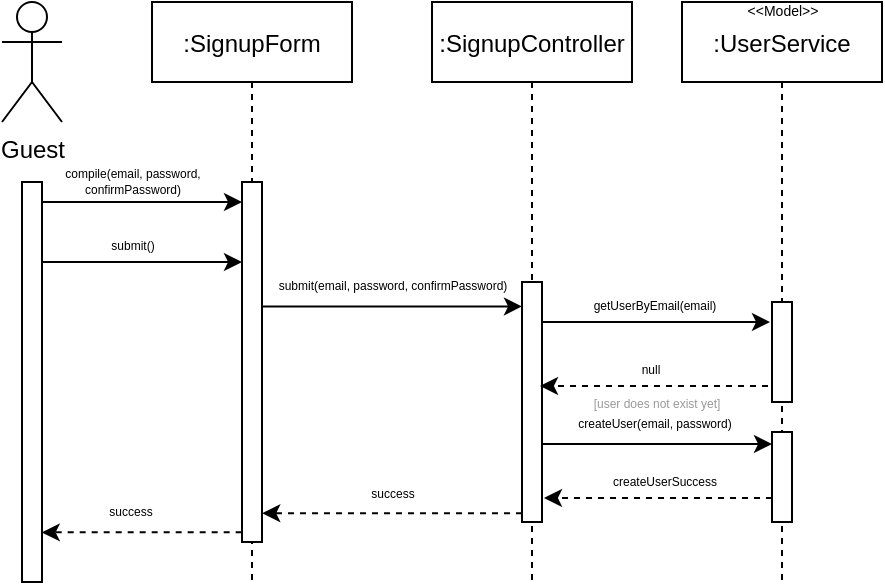 <mxfile version="16.1.2" type="device" pages="4"><diagram id="kgpKYQtTHZ0yAKxKKP6v" name="Registrazione"><mxGraphModel dx="823" dy="529" grid="1" gridSize="10" guides="1" tooltips="1" connect="1" arrows="1" fold="1" page="1" pageScale="1" pageWidth="850" pageHeight="1100" math="0" shadow="0"><root><mxCell id="0"/><mxCell id="1" parent="0"/><mxCell id="3nuBFxr9cyL0pnOWT2aG-1" value=":SignupForm" style="shape=umlLifeline;perimeter=lifelinePerimeter;container=1;collapsible=0;recursiveResize=0;rounded=0;shadow=0;strokeWidth=1;" parent="1" vertex="1"><mxGeometry x="160" y="70" width="100" height="290" as="geometry"/></mxCell><mxCell id="3nuBFxr9cyL0pnOWT2aG-2" value="" style="points=[];perimeter=orthogonalPerimeter;rounded=0;shadow=0;strokeWidth=1;" parent="3nuBFxr9cyL0pnOWT2aG-1" vertex="1"><mxGeometry x="45" y="90" width="10" height="180" as="geometry"/></mxCell><mxCell id="XU13uXAGOoX5f1a4LfuX-1" value="Guest" style="shape=umlActor;verticalLabelPosition=bottom;verticalAlign=top;html=1;outlineConnect=0;" parent="1" vertex="1"><mxGeometry x="85" y="70" width="30" height="60" as="geometry"/></mxCell><mxCell id="XU13uXAGOoX5f1a4LfuX-6" style="edgeStyle=orthogonalEdgeStyle;rounded=0;orthogonalLoop=1;jettySize=auto;html=1;" parent="1" source="XU13uXAGOoX5f1a4LfuX-3" target="3nuBFxr9cyL0pnOWT2aG-2" edge="1"><mxGeometry relative="1" as="geometry"><mxPoint x="205" y="170" as="targetPoint"/><Array as="points"><mxPoint x="180" y="170"/><mxPoint x="180" y="170"/></Array></mxGeometry></mxCell><mxCell id="XU13uXAGOoX5f1a4LfuX-3" value="" style="points=[];perimeter=orthogonalPerimeter;rounded=0;shadow=0;strokeWidth=1;" parent="1" vertex="1"><mxGeometry x="95" y="160" width="10" height="200" as="geometry"/></mxCell><mxCell id="XU13uXAGOoX5f1a4LfuX-16" value=":SignupController" style="shape=umlLifeline;perimeter=lifelinePerimeter;container=1;collapsible=0;recursiveResize=0;rounded=0;shadow=0;strokeWidth=1;" parent="1" vertex="1"><mxGeometry x="300" y="70" width="100" height="290" as="geometry"/></mxCell><mxCell id="XU13uXAGOoX5f1a4LfuX-17" value="" style="points=[];perimeter=orthogonalPerimeter;rounded=0;shadow=0;strokeWidth=1;" parent="XU13uXAGOoX5f1a4LfuX-16" vertex="1"><mxGeometry x="45" y="140" width="10" height="120" as="geometry"/></mxCell><mxCell id="XU13uXAGOoX5f1a4LfuX-20" value="submit(email, password, confirmPassword)" style="text;html=1;align=center;verticalAlign=middle;resizable=0;points=[];autosize=1;strokeColor=none;fillColor=none;fontSize=6;" parent="XU13uXAGOoX5f1a4LfuX-16" vertex="1"><mxGeometry x="-85" y="137.21" width="130" height="10" as="geometry"/></mxCell><mxCell id="XU13uXAGOoX5f1a4LfuX-19" style="edgeStyle=orthogonalEdgeStyle;rounded=0;orthogonalLoop=1;jettySize=auto;html=1;fontSize=6;" parent="XU13uXAGOoX5f1a4LfuX-16" edge="1"><mxGeometry relative="1" as="geometry"><mxPoint x="-85" y="152.239" as="sourcePoint"/><mxPoint x="45" y="152.21" as="targetPoint"/><Array as="points"><mxPoint x="45" y="152.21"/></Array></mxGeometry></mxCell><mxCell id="XU13uXAGOoX5f1a4LfuX-8" value="compile(email, password, &lt;br&gt;confirmPassword)" style="text;html=1;align=center;verticalAlign=middle;resizable=0;points=[];autosize=1;strokeColor=none;fillColor=none;fontSize=6;" parent="1" vertex="1"><mxGeometry x="110" y="150" width="80" height="20" as="geometry"/></mxCell><mxCell id="XU13uXAGOoX5f1a4LfuX-21" value="submit()" style="text;html=1;align=center;verticalAlign=middle;resizable=0;points=[];autosize=1;strokeColor=none;fillColor=none;fontSize=6;" parent="1" vertex="1"><mxGeometry x="130" y="187" width="40" height="10" as="geometry"/></mxCell><mxCell id="XU13uXAGOoX5f1a4LfuX-22" style="edgeStyle=orthogonalEdgeStyle;rounded=0;orthogonalLoop=1;jettySize=auto;html=1;" parent="1" edge="1"><mxGeometry relative="1" as="geometry"><mxPoint x="105" y="200.029" as="sourcePoint"/><mxPoint x="205" y="200.029" as="targetPoint"/><Array as="points"><mxPoint x="180" y="200"/><mxPoint x="180" y="200"/></Array></mxGeometry></mxCell><mxCell id="XU13uXAGOoX5f1a4LfuX-23" value=":UserService" style="shape=umlLifeline;perimeter=lifelinePerimeter;container=1;collapsible=0;recursiveResize=0;rounded=0;shadow=0;strokeWidth=1;" parent="1" vertex="1"><mxGeometry x="425" y="70" width="100" height="290" as="geometry"/></mxCell><mxCell id="XU13uXAGOoX5f1a4LfuX-24" value="" style="points=[];perimeter=orthogonalPerimeter;rounded=0;shadow=0;strokeWidth=1;" parent="XU13uXAGOoX5f1a4LfuX-23" vertex="1"><mxGeometry x="45" y="150" width="10" height="50" as="geometry"/></mxCell><mxCell id="XU13uXAGOoX5f1a4LfuX-36" value="createUserSuccess" style="text;html=1;align=center;verticalAlign=middle;resizable=0;points=[];autosize=1;strokeColor=none;fillColor=none;fontSize=6;" parent="XU13uXAGOoX5f1a4LfuX-23" vertex="1"><mxGeometry x="-44" y="235" width="70" height="10" as="geometry"/></mxCell><mxCell id="3rA_b57xC2vay0jaqfWd-1" value="&amp;lt;&amp;lt;Model&amp;gt;&amp;gt;" style="text;html=1;align=center;verticalAlign=middle;resizable=0;points=[];autosize=1;strokeColor=none;fillColor=none;fontSize=7;" parent="XU13uXAGOoX5f1a4LfuX-23" vertex="1"><mxGeometry x="25" width="50" height="10" as="geometry"/></mxCell><mxCell id="HPeHNssisVWxHyyhzhR6-2" value="" style="points=[];perimeter=orthogonalPerimeter;rounded=0;shadow=0;strokeWidth=1;" vertex="1" parent="XU13uXAGOoX5f1a4LfuX-23"><mxGeometry x="45" y="215" width="10" height="45" as="geometry"/></mxCell><mxCell id="XU13uXAGOoX5f1a4LfuX-27" style="edgeStyle=orthogonalEdgeStyle;rounded=0;orthogonalLoop=1;jettySize=auto;html=1;fontSize=6;" parent="1" source="XU13uXAGOoX5f1a4LfuX-17" edge="1"><mxGeometry relative="1" as="geometry"><mxPoint x="469" y="230" as="targetPoint"/><Array as="points"><mxPoint x="469" y="230"/></Array></mxGeometry></mxCell><mxCell id="XU13uXAGOoX5f1a4LfuX-28" value="getUserByEmail(email)" style="text;html=1;align=center;verticalAlign=middle;resizable=0;points=[];autosize=1;strokeColor=none;fillColor=none;fontSize=6;" parent="1" vertex="1"><mxGeometry x="371" y="217" width="80" height="10" as="geometry"/></mxCell><mxCell id="XU13uXAGOoX5f1a4LfuX-29" style="edgeStyle=orthogonalEdgeStyle;rounded=0;orthogonalLoop=1;jettySize=auto;html=1;fontSize=6;dashed=1;" parent="1" edge="1"><mxGeometry relative="1" as="geometry"><mxPoint x="468" y="262.029" as="sourcePoint"/><mxPoint x="354" y="262" as="targetPoint"/><Array as="points"><mxPoint x="354" y="262"/></Array></mxGeometry></mxCell><mxCell id="XU13uXAGOoX5f1a4LfuX-30" value="null" style="text;html=1;align=center;verticalAlign=middle;resizable=0;points=[];autosize=1;strokeColor=none;fillColor=none;fontSize=6;" parent="1" vertex="1"><mxGeometry x="399" y="249" width="20" height="10" as="geometry"/></mxCell><mxCell id="XU13uXAGOoX5f1a4LfuX-31" style="edgeStyle=orthogonalEdgeStyle;rounded=0;orthogonalLoop=1;jettySize=auto;html=1;fontSize=6;" parent="1" edge="1" target="HPeHNssisVWxHyyhzhR6-2"><mxGeometry relative="1" as="geometry"><Array as="points"><mxPoint x="440" y="291"/><mxPoint x="440" y="291"/></Array><mxPoint x="355" y="291" as="sourcePoint"/><mxPoint x="471.0" y="291" as="targetPoint"/></mxGeometry></mxCell><mxCell id="XU13uXAGOoX5f1a4LfuX-32" value="createUser(email, password)" style="text;html=1;align=center;verticalAlign=middle;resizable=0;points=[];autosize=1;strokeColor=none;fillColor=none;fontSize=6;" parent="1" vertex="1"><mxGeometry x="366" y="276" width="90" height="10" as="geometry"/></mxCell><mxCell id="XU13uXAGOoX5f1a4LfuX-35" style="edgeStyle=orthogonalEdgeStyle;rounded=0;orthogonalLoop=1;jettySize=auto;html=1;fontSize=6;dashed=1;" parent="1" edge="1" source="HPeHNssisVWxHyyhzhR6-2"><mxGeometry relative="1" as="geometry"><mxPoint x="356" y="318" as="targetPoint"/><Array as="points"><mxPoint x="440" y="318"/><mxPoint x="440" y="318"/></Array><mxPoint x="470" y="318" as="sourcePoint"/></mxGeometry></mxCell><mxCell id="XU13uXAGOoX5f1a4LfuX-37" style="edgeStyle=orthogonalEdgeStyle;rounded=0;orthogonalLoop=1;jettySize=auto;html=1;entryX=1.012;entryY=0.859;entryDx=0;entryDy=0;entryPerimeter=0;dashed=1;fontSize=6;" parent="1" edge="1"><mxGeometry relative="1" as="geometry"><Array as="points"><mxPoint x="310" y="326"/></Array><mxPoint x="345" y="325.619" as="sourcePoint"/><mxPoint x="215.12" y="325.62" as="targetPoint"/></mxGeometry></mxCell><mxCell id="XU13uXAGOoX5f1a4LfuX-38" value="success" style="text;html=1;align=center;verticalAlign=middle;resizable=0;points=[];autosize=1;strokeColor=none;fillColor=none;fontSize=6;" parent="1" vertex="1"><mxGeometry x="260" y="311" width="40" height="10" as="geometry"/></mxCell><mxCell id="XU13uXAGOoX5f1a4LfuX-39" value="[user does not exist yet]" style="text;html=1;align=center;verticalAlign=middle;resizable=0;points=[];autosize=1;strokeColor=none;fillColor=none;fontSize=6;fontColor=#999999;" parent="1" vertex="1"><mxGeometry x="372" y="266" width="80" height="10" as="geometry"/></mxCell><mxCell id="XU13uXAGOoX5f1a4LfuX-40" style="edgeStyle=orthogonalEdgeStyle;rounded=0;orthogonalLoop=1;jettySize=auto;html=1;dashed=1;fontSize=6;entryX=0.988;entryY=0.876;entryDx=0;entryDy=0;entryPerimeter=0;exitX=-0.016;exitY=0.973;exitDx=0;exitDy=0;exitPerimeter=0;" parent="1" source="3nuBFxr9cyL0pnOWT2aG-2" target="XU13uXAGOoX5f1a4LfuX-3" edge="1"><mxGeometry relative="1" as="geometry"><mxPoint x="200" y="335" as="sourcePoint"/><mxPoint x="100" y="335" as="targetPoint"/><Array as="points"/></mxGeometry></mxCell><mxCell id="XU13uXAGOoX5f1a4LfuX-41" value="success" style="text;html=1;align=center;verticalAlign=middle;resizable=0;points=[];autosize=1;strokeColor=none;fillColor=none;fontSize=6;" parent="1" vertex="1"><mxGeometry x="129.14" y="320" width="40" height="10" as="geometry"/></mxCell></root></mxGraphModel></diagram><diagram id="iHpDddoIiEmFH1NG4hlu" name="Registrazione fallita"><mxGraphModel dx="676" dy="434" grid="1" gridSize="10" guides="1" tooltips="1" connect="1" arrows="1" fold="1" page="1" pageScale="1" pageWidth="827" pageHeight="1169" math="0" shadow="0"><root><mxCell id="GqIXFeIzX4AiZ8ZheNEb-0"/><mxCell id="GqIXFeIzX4AiZ8ZheNEb-1" parent="GqIXFeIzX4AiZ8ZheNEb-0"/><mxCell id="4-ZvLg18oxuMbpyHq0sU-0" value=":SignupForm" style="shape=umlLifeline;perimeter=lifelinePerimeter;container=1;collapsible=0;recursiveResize=0;rounded=0;shadow=0;strokeWidth=1;" vertex="1" parent="GqIXFeIzX4AiZ8ZheNEb-1"><mxGeometry x="160" y="70" width="100" height="290" as="geometry"/></mxCell><mxCell id="4-ZvLg18oxuMbpyHq0sU-1" value="" style="points=[];perimeter=orthogonalPerimeter;rounded=0;shadow=0;strokeWidth=1;" vertex="1" parent="4-ZvLg18oxuMbpyHq0sU-0"><mxGeometry x="45" y="90" width="10" height="130" as="geometry"/></mxCell><mxCell id="4-ZvLg18oxuMbpyHq0sU-2" value="Guest" style="shape=umlActor;verticalLabelPosition=bottom;verticalAlign=top;html=1;outlineConnect=0;" vertex="1" parent="GqIXFeIzX4AiZ8ZheNEb-1"><mxGeometry x="85" y="70" width="30" height="60" as="geometry"/></mxCell><mxCell id="4-ZvLg18oxuMbpyHq0sU-3" style="edgeStyle=orthogonalEdgeStyle;rounded=0;orthogonalLoop=1;jettySize=auto;html=1;" edge="1" parent="GqIXFeIzX4AiZ8ZheNEb-1" source="4-ZvLg18oxuMbpyHq0sU-4" target="4-ZvLg18oxuMbpyHq0sU-1"><mxGeometry relative="1" as="geometry"><mxPoint x="205" y="170" as="targetPoint"/><Array as="points"><mxPoint x="180" y="170"/><mxPoint x="180" y="170"/></Array></mxGeometry></mxCell><mxCell id="4-ZvLg18oxuMbpyHq0sU-4" value="" style="points=[];perimeter=orthogonalPerimeter;rounded=0;shadow=0;strokeWidth=1;" vertex="1" parent="GqIXFeIzX4AiZ8ZheNEb-1"><mxGeometry x="95" y="160" width="10" height="200" as="geometry"/></mxCell><mxCell id="4-ZvLg18oxuMbpyHq0sU-5" value=":SignupController" style="shape=umlLifeline;perimeter=lifelinePerimeter;container=1;collapsible=0;recursiveResize=0;rounded=0;shadow=0;strokeWidth=1;" vertex="1" parent="GqIXFeIzX4AiZ8ZheNEb-1"><mxGeometry x="300" y="70" width="100" height="290" as="geometry"/></mxCell><mxCell id="4-ZvLg18oxuMbpyHq0sU-6" value="" style="points=[];perimeter=orthogonalPerimeter;rounded=0;shadow=0;strokeWidth=1;" vertex="1" parent="4-ZvLg18oxuMbpyHq0sU-5"><mxGeometry x="45" y="140" width="10" height="70" as="geometry"/></mxCell><mxCell id="4-ZvLg18oxuMbpyHq0sU-7" value="submit(email, password, confirmPassword)" style="text;html=1;align=center;verticalAlign=middle;resizable=0;points=[];autosize=1;strokeColor=none;fillColor=none;fontSize=6;" vertex="1" parent="4-ZvLg18oxuMbpyHq0sU-5"><mxGeometry x="-85" y="137.21" width="130" height="10" as="geometry"/></mxCell><mxCell id="4-ZvLg18oxuMbpyHq0sU-8" style="edgeStyle=orthogonalEdgeStyle;rounded=0;orthogonalLoop=1;jettySize=auto;html=1;fontSize=6;" edge="1" parent="4-ZvLg18oxuMbpyHq0sU-5"><mxGeometry relative="1" as="geometry"><mxPoint x="-85" y="152.239" as="sourcePoint"/><mxPoint x="45" y="152.21" as="targetPoint"/><Array as="points"><mxPoint x="45" y="152.21"/></Array></mxGeometry></mxCell><mxCell id="4-ZvLg18oxuMbpyHq0sU-9" value="compile(email, password, &lt;br&gt;confirmPassword)" style="text;html=1;align=center;verticalAlign=middle;resizable=0;points=[];autosize=1;strokeColor=none;fillColor=none;fontSize=6;" vertex="1" parent="GqIXFeIzX4AiZ8ZheNEb-1"><mxGeometry x="110" y="150" width="80" height="20" as="geometry"/></mxCell><mxCell id="4-ZvLg18oxuMbpyHq0sU-10" value="submit()" style="text;html=1;align=center;verticalAlign=middle;resizable=0;points=[];autosize=1;strokeColor=none;fillColor=none;fontSize=6;" vertex="1" parent="GqIXFeIzX4AiZ8ZheNEb-1"><mxGeometry x="130" y="187" width="40" height="10" as="geometry"/></mxCell><mxCell id="4-ZvLg18oxuMbpyHq0sU-11" style="edgeStyle=orthogonalEdgeStyle;rounded=0;orthogonalLoop=1;jettySize=auto;html=1;" edge="1" parent="GqIXFeIzX4AiZ8ZheNEb-1"><mxGeometry relative="1" as="geometry"><mxPoint x="105.0" y="200.029" as="sourcePoint"/><mxPoint x="205" y="200.029" as="targetPoint"/><Array as="points"><mxPoint x="180" y="200"/><mxPoint x="180" y="200"/></Array></mxGeometry></mxCell><mxCell id="4-ZvLg18oxuMbpyHq0sU-12" value=":UserService" style="shape=umlLifeline;perimeter=lifelinePerimeter;container=1;collapsible=0;recursiveResize=0;rounded=0;shadow=0;strokeWidth=1;" vertex="1" parent="GqIXFeIzX4AiZ8ZheNEb-1"><mxGeometry x="425" y="70" width="100" height="290" as="geometry"/></mxCell><mxCell id="4-ZvLg18oxuMbpyHq0sU-13" value="" style="points=[];perimeter=orthogonalPerimeter;rounded=0;shadow=0;strokeWidth=1;" vertex="1" parent="4-ZvLg18oxuMbpyHq0sU-12"><mxGeometry x="45" y="150" width="10" height="50" as="geometry"/></mxCell><mxCell id="4-ZvLg18oxuMbpyHq0sU-15" value="&amp;lt;&amp;lt;Model&amp;gt;&amp;gt;" style="text;html=1;align=center;verticalAlign=middle;resizable=0;points=[];autosize=1;strokeColor=none;fillColor=none;fontSize=7;" vertex="1" parent="4-ZvLg18oxuMbpyHq0sU-12"><mxGeometry x="25" width="50" height="10" as="geometry"/></mxCell><mxCell id="4-ZvLg18oxuMbpyHq0sU-17" style="edgeStyle=orthogonalEdgeStyle;rounded=0;orthogonalLoop=1;jettySize=auto;html=1;fontSize=6;" edge="1" parent="GqIXFeIzX4AiZ8ZheNEb-1" source="4-ZvLg18oxuMbpyHq0sU-6"><mxGeometry relative="1" as="geometry"><mxPoint x="469" y="230" as="targetPoint"/><Array as="points"><mxPoint x="469" y="230"/></Array></mxGeometry></mxCell><mxCell id="4-ZvLg18oxuMbpyHq0sU-18" value="getUserByEmail(email)" style="text;html=1;align=center;verticalAlign=middle;resizable=0;points=[];autosize=1;strokeColor=none;fillColor=none;fontSize=6;" vertex="1" parent="GqIXFeIzX4AiZ8ZheNEb-1"><mxGeometry x="371" y="217" width="80" height="10" as="geometry"/></mxCell><mxCell id="4-ZvLg18oxuMbpyHq0sU-19" style="edgeStyle=orthogonalEdgeStyle;rounded=0;orthogonalLoop=1;jettySize=auto;html=1;fontSize=6;dashed=1;" edge="1" parent="GqIXFeIzX4AiZ8ZheNEb-1"><mxGeometry relative="1" as="geometry"><mxPoint x="468" y="262.029" as="sourcePoint"/><mxPoint x="354" y="262" as="targetPoint"/><Array as="points"><mxPoint x="354" y="262"/></Array></mxGeometry></mxCell><mxCell id="4-ZvLg18oxuMbpyHq0sU-20" value="User" style="text;html=1;align=center;verticalAlign=middle;resizable=0;points=[];autosize=1;strokeColor=none;fillColor=none;fontSize=6;" vertex="1" parent="GqIXFeIzX4AiZ8ZheNEb-1"><mxGeometry x="394" y="249" width="30" height="10" as="geometry"/></mxCell><mxCell id="4-ZvLg18oxuMbpyHq0sU-30" style="edgeStyle=orthogonalEdgeStyle;rounded=0;orthogonalLoop=1;jettySize=auto;html=1;dashed=1;" edge="1" parent="GqIXFeIzX4AiZ8ZheNEb-1" source="4-ZvLg18oxuMbpyHq0sU-6" target="4-ZvLg18oxuMbpyHq0sU-1"><mxGeometry relative="1" as="geometry"><Array as="points"><mxPoint x="250" y="270"/><mxPoint x="250" y="270"/></Array></mxGeometry></mxCell><mxCell id="4-ZvLg18oxuMbpyHq0sU-32" value="Failure" style="text;html=1;align=center;verticalAlign=middle;resizable=0;points=[];autosize=1;strokeColor=none;fillColor=none;fontSize=6;" vertex="1" parent="GqIXFeIzX4AiZ8ZheNEb-1"><mxGeometry x="260" y="255" width="30" height="10" as="geometry"/></mxCell><mxCell id="4-ZvLg18oxuMbpyHq0sU-33" style="edgeStyle=orthogonalEdgeStyle;rounded=0;orthogonalLoop=1;jettySize=auto;html=1;dashed=1;" edge="1" parent="GqIXFeIzX4AiZ8ZheNEb-1" source="4-ZvLg18oxuMbpyHq0sU-1" target="4-ZvLg18oxuMbpyHq0sU-4"><mxGeometry relative="1" as="geometry"><Array as="points"><mxPoint x="130" y="280"/><mxPoint x="130" y="280"/></Array></mxGeometry></mxCell><mxCell id="4-ZvLg18oxuMbpyHq0sU-34" value="Failure" style="text;html=1;align=center;verticalAlign=middle;resizable=0;points=[];autosize=1;strokeColor=none;fillColor=none;fontSize=6;" vertex="1" parent="GqIXFeIzX4AiZ8ZheNEb-1"><mxGeometry x="140" y="268" width="30" height="10" as="geometry"/></mxCell></root></mxGraphModel></diagram><diagram id="fGDqq6rlu8ASM1FBEi81" name="Login"><mxGraphModel dx="860" dy="553" grid="1" gridSize="10" guides="1" tooltips="1" connect="1" arrows="1" fold="1" page="1" pageScale="1" pageWidth="827" pageHeight="1169" math="0" shadow="0"><root><mxCell id="yaBgkwoavJuyK6GTQIJi-0"/><mxCell id="yaBgkwoavJuyK6GTQIJi-1" parent="yaBgkwoavJuyK6GTQIJi-0"/><mxCell id="oNq8CRGy_SiuY5p6IGh4-0" value=":SigninForm" style="shape=umlLifeline;perimeter=lifelinePerimeter;container=1;collapsible=0;recursiveResize=0;rounded=0;shadow=0;strokeWidth=1;" parent="yaBgkwoavJuyK6GTQIJi-1" vertex="1"><mxGeometry x="160" y="70" width="100" height="290" as="geometry"/></mxCell><mxCell id="oNq8CRGy_SiuY5p6IGh4-1" value="" style="points=[];perimeter=orthogonalPerimeter;rounded=0;shadow=0;strokeWidth=1;" parent="oNq8CRGy_SiuY5p6IGh4-0" vertex="1"><mxGeometry x="45" y="90" width="10" height="190" as="geometry"/></mxCell><mxCell id="oNq8CRGy_SiuY5p6IGh4-2" value="Guest" style="shape=umlActor;verticalLabelPosition=bottom;verticalAlign=top;html=1;outlineConnect=0;" parent="yaBgkwoavJuyK6GTQIJi-1" vertex="1"><mxGeometry x="85" y="70" width="30" height="60" as="geometry"/></mxCell><mxCell id="oNq8CRGy_SiuY5p6IGh4-3" style="edgeStyle=orthogonalEdgeStyle;rounded=0;orthogonalLoop=1;jettySize=auto;html=1;" parent="yaBgkwoavJuyK6GTQIJi-1" source="oNq8CRGy_SiuY5p6IGh4-4" target="oNq8CRGy_SiuY5p6IGh4-1" edge="1"><mxGeometry relative="1" as="geometry"><mxPoint x="205" y="170" as="targetPoint"/><Array as="points"><mxPoint x="180" y="170"/><mxPoint x="180" y="170"/></Array></mxGeometry></mxCell><mxCell id="oNq8CRGy_SiuY5p6IGh4-4" value="" style="points=[];perimeter=orthogonalPerimeter;rounded=0;shadow=0;strokeWidth=1;" parent="yaBgkwoavJuyK6GTQIJi-1" vertex="1"><mxGeometry x="95" y="160" width="10" height="200" as="geometry"/></mxCell><mxCell id="oNq8CRGy_SiuY5p6IGh4-5" value=":SigninController" style="shape=umlLifeline;perimeter=lifelinePerimeter;container=1;collapsible=0;recursiveResize=0;rounded=0;shadow=0;strokeWidth=1;" parent="yaBgkwoavJuyK6GTQIJi-1" vertex="1"><mxGeometry x="300" y="70" width="100" height="290" as="geometry"/></mxCell><mxCell id="oNq8CRGy_SiuY5p6IGh4-6" value="" style="points=[];perimeter=orthogonalPerimeter;rounded=0;shadow=0;strokeWidth=1;" parent="oNq8CRGy_SiuY5p6IGh4-5" vertex="1"><mxGeometry x="45" y="140" width="10" height="130" as="geometry"/></mxCell><mxCell id="oNq8CRGy_SiuY5p6IGh4-7" value="submit(email, password)" style="text;html=1;align=center;verticalAlign=middle;resizable=0;points=[];autosize=1;strokeColor=none;fillColor=none;fontSize=6;" parent="oNq8CRGy_SiuY5p6IGh4-5" vertex="1"><mxGeometry x="-60" y="137.21" width="80" height="10" as="geometry"/></mxCell><mxCell id="oNq8CRGy_SiuY5p6IGh4-8" style="edgeStyle=orthogonalEdgeStyle;rounded=0;orthogonalLoop=1;jettySize=auto;html=1;fontSize=6;" parent="oNq8CRGy_SiuY5p6IGh4-5" edge="1"><mxGeometry relative="1" as="geometry"><mxPoint x="-85" y="152.239" as="sourcePoint"/><mxPoint x="45" y="152.21" as="targetPoint"/><Array as="points"><mxPoint x="45" y="152.21"/></Array></mxGeometry></mxCell><mxCell id="oNq8CRGy_SiuY5p6IGh4-9" value="compile(email, password)" style="text;html=1;align=center;verticalAlign=middle;resizable=0;points=[];autosize=1;strokeColor=none;fillColor=none;fontSize=6;" parent="yaBgkwoavJuyK6GTQIJi-1" vertex="1"><mxGeometry x="110" y="155" width="80" height="10" as="geometry"/></mxCell><mxCell id="oNq8CRGy_SiuY5p6IGh4-10" value="submit()" style="text;html=1;align=center;verticalAlign=middle;resizable=0;points=[];autosize=1;strokeColor=none;fillColor=none;fontSize=6;" parent="yaBgkwoavJuyK6GTQIJi-1" vertex="1"><mxGeometry x="130" y="187" width="40" height="10" as="geometry"/></mxCell><mxCell id="oNq8CRGy_SiuY5p6IGh4-11" style="edgeStyle=orthogonalEdgeStyle;rounded=0;orthogonalLoop=1;jettySize=auto;html=1;" parent="yaBgkwoavJuyK6GTQIJi-1" edge="1"><mxGeometry relative="1" as="geometry"><mxPoint x="105.0" y="200.029" as="sourcePoint"/><mxPoint x="205.0" y="200.029" as="targetPoint"/><Array as="points"><mxPoint x="180" y="200"/><mxPoint x="180" y="200"/></Array></mxGeometry></mxCell><mxCell id="oNq8CRGy_SiuY5p6IGh4-12" value=":UserService" style="shape=umlLifeline;perimeter=lifelinePerimeter;container=1;collapsible=0;recursiveResize=0;rounded=0;shadow=0;strokeWidth=1;" parent="yaBgkwoavJuyK6GTQIJi-1" vertex="1"><mxGeometry x="425" y="70" width="100" height="290" as="geometry"/></mxCell><mxCell id="oNq8CRGy_SiuY5p6IGh4-13" value="" style="points=[];perimeter=orthogonalPerimeter;rounded=0;shadow=0;strokeWidth=1;" parent="oNq8CRGy_SiuY5p6IGh4-12" vertex="1"><mxGeometry x="45" y="150" width="10" height="50" as="geometry"/></mxCell><mxCell id="oNq8CRGy_SiuY5p6IGh4-14" value="passwordValidationSuccess" style="text;html=1;align=center;verticalAlign=middle;resizable=0;points=[];autosize=1;strokeColor=none;fillColor=none;fontSize=6;" parent="oNq8CRGy_SiuY5p6IGh4-12" vertex="1"><mxGeometry x="-54" y="246" width="90" height="10" as="geometry"/></mxCell><mxCell id="EMjCgpD95szYGVi_wQQy-0" value="&amp;lt;&amp;lt;Model&amp;gt;&amp;gt;" style="text;html=1;align=center;verticalAlign=middle;resizable=0;points=[];autosize=1;strokeColor=none;fillColor=none;fontSize=7;" parent="oNq8CRGy_SiuY5p6IGh4-12" vertex="1"><mxGeometry x="25" width="50" height="10" as="geometry"/></mxCell><mxCell id="NmEIIu9G6GcOl-gBKfK1-0" value="" style="points=[];perimeter=orthogonalPerimeter;rounded=0;shadow=0;strokeWidth=1;" vertex="1" parent="oNq8CRGy_SiuY5p6IGh4-12"><mxGeometry x="45" y="221" width="10" height="49" as="geometry"/></mxCell><mxCell id="oNq8CRGy_SiuY5p6IGh4-15" style="edgeStyle=orthogonalEdgeStyle;rounded=0;orthogonalLoop=1;jettySize=auto;html=1;fontSize=6;" parent="yaBgkwoavJuyK6GTQIJi-1" source="oNq8CRGy_SiuY5p6IGh4-6" edge="1"><mxGeometry relative="1" as="geometry"><mxPoint x="469" y="230" as="targetPoint"/><Array as="points"><mxPoint x="469" y="230"/></Array></mxGeometry></mxCell><mxCell id="oNq8CRGy_SiuY5p6IGh4-16" value="getUserByEmail(email)" style="text;html=1;align=center;verticalAlign=middle;resizable=0;points=[];autosize=1;strokeColor=none;fillColor=none;fontSize=6;" parent="yaBgkwoavJuyK6GTQIJi-1" vertex="1"><mxGeometry x="371" y="217" width="80" height="10" as="geometry"/></mxCell><mxCell id="oNq8CRGy_SiuY5p6IGh4-17" style="edgeStyle=orthogonalEdgeStyle;rounded=0;orthogonalLoop=1;jettySize=auto;html=1;fontSize=6;dashed=1;" parent="yaBgkwoavJuyK6GTQIJi-1" edge="1"><mxGeometry relative="1" as="geometry"><mxPoint x="468" y="263.029" as="sourcePoint"/><mxPoint x="354.0" y="263" as="targetPoint"/><Array as="points"><mxPoint x="354" y="263"/></Array></mxGeometry></mxCell><mxCell id="oNq8CRGy_SiuY5p6IGh4-18" value="user" style="text;html=1;align=center;verticalAlign=middle;resizable=0;points=[];autosize=1;strokeColor=none;fillColor=none;fontSize=6;" parent="yaBgkwoavJuyK6GTQIJi-1" vertex="1"><mxGeometry x="394" y="250" width="30" height="10" as="geometry"/></mxCell><mxCell id="oNq8CRGy_SiuY5p6IGh4-19" style="edgeStyle=orthogonalEdgeStyle;rounded=0;orthogonalLoop=1;jettySize=auto;html=1;entryX=0.1;entryY=0.75;entryDx=0;entryDy=0;entryPerimeter=0;fontSize=6;" parent="yaBgkwoavJuyK6GTQIJi-1" edge="1"><mxGeometry relative="1" as="geometry"><Array as="points"><mxPoint x="380" y="296"/><mxPoint x="380" y="296"/></Array><mxPoint x="355" y="296.0" as="sourcePoint"/><mxPoint x="471" y="296" as="targetPoint"/></mxGeometry></mxCell><mxCell id="oNq8CRGy_SiuY5p6IGh4-20" value="check(password)" style="text;html=1;align=center;verticalAlign=middle;resizable=0;points=[];autosize=1;strokeColor=none;fillColor=none;fontSize=6;" parent="yaBgkwoavJuyK6GTQIJi-1" vertex="1"><mxGeometry x="381" y="281" width="60" height="10" as="geometry"/></mxCell><mxCell id="oNq8CRGy_SiuY5p6IGh4-21" style="edgeStyle=orthogonalEdgeStyle;rounded=0;orthogonalLoop=1;jettySize=auto;html=1;fontSize=6;dashed=1;" parent="yaBgkwoavJuyK6GTQIJi-1" edge="1"><mxGeometry relative="1" as="geometry"><mxPoint x="356" y="329.0" as="targetPoint"/><Array as="points"><mxPoint x="356" y="329"/></Array><mxPoint x="470" y="329" as="sourcePoint"/></mxGeometry></mxCell><mxCell id="oNq8CRGy_SiuY5p6IGh4-22" style="edgeStyle=orthogonalEdgeStyle;rounded=0;orthogonalLoop=1;jettySize=auto;html=1;entryX=1.012;entryY=0.859;entryDx=0;entryDy=0;entryPerimeter=0;dashed=1;fontSize=6;" parent="yaBgkwoavJuyK6GTQIJi-1" edge="1"><mxGeometry relative="1" as="geometry"><Array as="points"><mxPoint x="310" y="337"/></Array><mxPoint x="345" y="336.611" as="sourcePoint"/><mxPoint x="215.12" y="336.62" as="targetPoint"/></mxGeometry></mxCell><mxCell id="oNq8CRGy_SiuY5p6IGh4-23" value="success" style="text;html=1;align=center;verticalAlign=middle;resizable=0;points=[];autosize=1;strokeColor=none;fillColor=none;fontSize=6;" parent="yaBgkwoavJuyK6GTQIJi-1" vertex="1"><mxGeometry x="260" y="322" width="40" height="10" as="geometry"/></mxCell><mxCell id="oNq8CRGy_SiuY5p6IGh4-24" value="[user exists]" style="text;html=1;align=center;verticalAlign=middle;resizable=0;points=[];autosize=1;strokeColor=none;fillColor=none;fontSize=6;fontColor=#999999;" parent="yaBgkwoavJuyK6GTQIJi-1" vertex="1"><mxGeometry x="387" y="271" width="50" height="10" as="geometry"/></mxCell><mxCell id="oNq8CRGy_SiuY5p6IGh4-25" style="edgeStyle=orthogonalEdgeStyle;rounded=0;orthogonalLoop=1;jettySize=auto;html=1;dashed=1;fontSize=6;exitX=-0.016;exitY=0.973;exitDx=0;exitDy=0;exitPerimeter=0;" parent="yaBgkwoavJuyK6GTQIJi-1" source="oNq8CRGy_SiuY5p6IGh4-1" target="oNq8CRGy_SiuY5p6IGh4-4" edge="1"><mxGeometry relative="1" as="geometry"><mxPoint x="200" y="335" as="sourcePoint"/><mxPoint x="100" y="335" as="targetPoint"/><Array as="points"><mxPoint x="130" y="345"/><mxPoint x="130" y="345"/></Array></mxGeometry></mxCell><mxCell id="oNq8CRGy_SiuY5p6IGh4-26" value="success" style="text;html=1;align=center;verticalAlign=middle;resizable=0;points=[];autosize=1;strokeColor=none;fillColor=none;fontSize=6;" parent="yaBgkwoavJuyK6GTQIJi-1" vertex="1"><mxGeometry x="140" y="332" width="40" height="10" as="geometry"/></mxCell></root></mxGraphModel></diagram><diagram id="OLznLWYbPlnYF1py1m3s" name="Login fallito"><mxGraphModel dx="511" dy="329" grid="1" gridSize="10" guides="1" tooltips="1" connect="1" arrows="1" fold="1" page="1" pageScale="1" pageWidth="827" pageHeight="1169" math="0" shadow="0"><root><mxCell id="BXN5kekBAV9HRZPRoEd9-0"/><mxCell id="BXN5kekBAV9HRZPRoEd9-1" parent="BXN5kekBAV9HRZPRoEd9-0"/><mxCell id="IYCMd_sVPAfq2k-XnuTW-0" value=":SigninForm" style="shape=umlLifeline;perimeter=lifelinePerimeter;container=1;collapsible=0;recursiveResize=0;rounded=0;shadow=0;strokeWidth=1;" vertex="1" parent="BXN5kekBAV9HRZPRoEd9-1"><mxGeometry x="160" y="70" width="100" height="290" as="geometry"/></mxCell><mxCell id="IYCMd_sVPAfq2k-XnuTW-1" value="" style="points=[];perimeter=orthogonalPerimeter;rounded=0;shadow=0;strokeWidth=1;" vertex="1" parent="IYCMd_sVPAfq2k-XnuTW-0"><mxGeometry x="45" y="90" width="10" height="130" as="geometry"/></mxCell><mxCell id="IYCMd_sVPAfq2k-XnuTW-2" value="Guest" style="shape=umlActor;verticalLabelPosition=bottom;verticalAlign=top;html=1;outlineConnect=0;" vertex="1" parent="BXN5kekBAV9HRZPRoEd9-1"><mxGeometry x="85" y="70" width="30" height="60" as="geometry"/></mxCell><mxCell id="IYCMd_sVPAfq2k-XnuTW-3" style="edgeStyle=orthogonalEdgeStyle;rounded=0;orthogonalLoop=1;jettySize=auto;html=1;" edge="1" parent="BXN5kekBAV9HRZPRoEd9-1" source="IYCMd_sVPAfq2k-XnuTW-4" target="IYCMd_sVPAfq2k-XnuTW-1"><mxGeometry relative="1" as="geometry"><mxPoint x="205" y="170" as="targetPoint"/><Array as="points"><mxPoint x="180" y="170"/><mxPoint x="180" y="170"/></Array></mxGeometry></mxCell><mxCell id="IYCMd_sVPAfq2k-XnuTW-4" value="" style="points=[];perimeter=orthogonalPerimeter;rounded=0;shadow=0;strokeWidth=1;" vertex="1" parent="BXN5kekBAV9HRZPRoEd9-1"><mxGeometry x="95" y="160" width="10" height="200" as="geometry"/></mxCell><mxCell id="IYCMd_sVPAfq2k-XnuTW-5" value=":SigninController" style="shape=umlLifeline;perimeter=lifelinePerimeter;container=1;collapsible=0;recursiveResize=0;rounded=0;shadow=0;strokeWidth=1;" vertex="1" parent="BXN5kekBAV9HRZPRoEd9-1"><mxGeometry x="300" y="70" width="100" height="290" as="geometry"/></mxCell><mxCell id="IYCMd_sVPAfq2k-XnuTW-6" value="" style="points=[];perimeter=orthogonalPerimeter;rounded=0;shadow=0;strokeWidth=1;" vertex="1" parent="IYCMd_sVPAfq2k-XnuTW-5"><mxGeometry x="45" y="140" width="10" height="70" as="geometry"/></mxCell><mxCell id="IYCMd_sVPAfq2k-XnuTW-7" value="submit(email, password)" style="text;html=1;align=center;verticalAlign=middle;resizable=0;points=[];autosize=1;strokeColor=none;fillColor=none;fontSize=6;" vertex="1" parent="IYCMd_sVPAfq2k-XnuTW-5"><mxGeometry x="-60" y="137.21" width="80" height="10" as="geometry"/></mxCell><mxCell id="IYCMd_sVPAfq2k-XnuTW-8" style="edgeStyle=orthogonalEdgeStyle;rounded=0;orthogonalLoop=1;jettySize=auto;html=1;fontSize=6;" edge="1" parent="IYCMd_sVPAfq2k-XnuTW-5"><mxGeometry relative="1" as="geometry"><mxPoint x="-85" y="152.239" as="sourcePoint"/><mxPoint x="45" y="152.21" as="targetPoint"/><Array as="points"><mxPoint x="45" y="152.21"/></Array></mxGeometry></mxCell><mxCell id="IYCMd_sVPAfq2k-XnuTW-9" value="compile(email, password)" style="text;html=1;align=center;verticalAlign=middle;resizable=0;points=[];autosize=1;strokeColor=none;fillColor=none;fontSize=6;" vertex="1" parent="BXN5kekBAV9HRZPRoEd9-1"><mxGeometry x="110" y="155" width="80" height="10" as="geometry"/></mxCell><mxCell id="IYCMd_sVPAfq2k-XnuTW-10" value="submit()" style="text;html=1;align=center;verticalAlign=middle;resizable=0;points=[];autosize=1;strokeColor=none;fillColor=none;fontSize=6;" vertex="1" parent="BXN5kekBAV9HRZPRoEd9-1"><mxGeometry x="130" y="187" width="40" height="10" as="geometry"/></mxCell><mxCell id="IYCMd_sVPAfq2k-XnuTW-11" style="edgeStyle=orthogonalEdgeStyle;rounded=0;orthogonalLoop=1;jettySize=auto;html=1;" edge="1" parent="BXN5kekBAV9HRZPRoEd9-1"><mxGeometry relative="1" as="geometry"><mxPoint x="105" y="200.029" as="sourcePoint"/><mxPoint x="205" y="200.029" as="targetPoint"/><Array as="points"><mxPoint x="180" y="200"/><mxPoint x="180" y="200"/></Array></mxGeometry></mxCell><mxCell id="IYCMd_sVPAfq2k-XnuTW-12" value=":UserService" style="shape=umlLifeline;perimeter=lifelinePerimeter;container=1;collapsible=0;recursiveResize=0;rounded=0;shadow=0;strokeWidth=1;" vertex="1" parent="BXN5kekBAV9HRZPRoEd9-1"><mxGeometry x="425" y="70" width="100" height="290" as="geometry"/></mxCell><mxCell id="IYCMd_sVPAfq2k-XnuTW-13" value="" style="points=[];perimeter=orthogonalPerimeter;rounded=0;shadow=0;strokeWidth=1;" vertex="1" parent="IYCMd_sVPAfq2k-XnuTW-12"><mxGeometry x="45" y="140" width="10" height="60" as="geometry"/></mxCell><mxCell id="IYCMd_sVPAfq2k-XnuTW-15" value="&amp;lt;&amp;lt;Model&amp;gt;&amp;gt;" style="text;html=1;align=center;verticalAlign=middle;resizable=0;points=[];autosize=1;strokeColor=none;fillColor=none;fontSize=7;" vertex="1" parent="IYCMd_sVPAfq2k-XnuTW-12"><mxGeometry x="25" width="50" height="10" as="geometry"/></mxCell><mxCell id="IYCMd_sVPAfq2k-XnuTW-16" style="edgeStyle=orthogonalEdgeStyle;rounded=0;orthogonalLoop=1;jettySize=auto;html=1;fontSize=6;" edge="1" parent="BXN5kekBAV9HRZPRoEd9-1" source="IYCMd_sVPAfq2k-XnuTW-6"><mxGeometry relative="1" as="geometry"><mxPoint x="469" y="230" as="targetPoint"/><Array as="points"><mxPoint x="469" y="230"/></Array></mxGeometry></mxCell><mxCell id="IYCMd_sVPAfq2k-XnuTW-17" value="getUserByEmail(email)" style="text;html=1;align=center;verticalAlign=middle;resizable=0;points=[];autosize=1;strokeColor=none;fillColor=none;fontSize=6;" vertex="1" parent="BXN5kekBAV9HRZPRoEd9-1"><mxGeometry x="371" y="217" width="80" height="10" as="geometry"/></mxCell><mxCell id="IYCMd_sVPAfq2k-XnuTW-18" style="edgeStyle=orthogonalEdgeStyle;rounded=0;orthogonalLoop=1;jettySize=auto;html=1;fontSize=6;dashed=1;" edge="1" parent="BXN5kekBAV9HRZPRoEd9-1"><mxGeometry relative="1" as="geometry"><mxPoint x="468" y="263.029" as="sourcePoint"/><mxPoint x="354" y="263" as="targetPoint"/><Array as="points"><mxPoint x="354" y="263"/></Array></mxGeometry></mxCell><mxCell id="IYCMd_sVPAfq2k-XnuTW-19" value="null" style="text;html=1;align=center;verticalAlign=middle;resizable=0;points=[];autosize=1;strokeColor=none;fillColor=none;fontSize=6;" vertex="1" parent="BXN5kekBAV9HRZPRoEd9-1"><mxGeometry x="399" y="250" width="20" height="10" as="geometry"/></mxCell><mxCell id="IYCMd_sVPAfq2k-XnuTW-23" style="edgeStyle=orthogonalEdgeStyle;rounded=0;orthogonalLoop=1;jettySize=auto;html=1;entryX=1.012;entryY=0.859;entryDx=0;entryDy=0;entryPerimeter=0;dashed=1;fontSize=6;" edge="1" parent="BXN5kekBAV9HRZPRoEd9-1"><mxGeometry relative="1" as="geometry"><Array as="points"><mxPoint x="310" y="275"/></Array><mxPoint x="345" y="274.611" as="sourcePoint"/><mxPoint x="215.12" y="274.62" as="targetPoint"/></mxGeometry></mxCell><mxCell id="IYCMd_sVPAfq2k-XnuTW-24" value="Failure" style="text;html=1;align=center;verticalAlign=middle;resizable=0;points=[];autosize=1;strokeColor=none;fillColor=none;fontSize=6;" vertex="1" parent="BXN5kekBAV9HRZPRoEd9-1"><mxGeometry x="265" y="260" width="30" height="10" as="geometry"/></mxCell><mxCell id="IYCMd_sVPAfq2k-XnuTW-26" style="edgeStyle=orthogonalEdgeStyle;rounded=0;orthogonalLoop=1;jettySize=auto;html=1;dashed=1;fontSize=6;exitX=-0.016;exitY=0.973;exitDx=0;exitDy=0;exitPerimeter=0;" edge="1" parent="BXN5kekBAV9HRZPRoEd9-1"><mxGeometry relative="1" as="geometry"><mxPoint x="204.84" y="282.87" as="sourcePoint"/><mxPoint x="105" y="282.889" as="targetPoint"/><Array as="points"><mxPoint x="130" y="283"/><mxPoint x="130" y="283"/></Array></mxGeometry></mxCell><mxCell id="IYCMd_sVPAfq2k-XnuTW-27" value="Failure" style="text;html=1;align=center;verticalAlign=middle;resizable=0;points=[];autosize=1;strokeColor=none;fillColor=none;fontSize=6;" vertex="1" parent="BXN5kekBAV9HRZPRoEd9-1"><mxGeometry x="145" y="270" width="30" height="10" as="geometry"/></mxCell></root></mxGraphModel></diagram></mxfile>